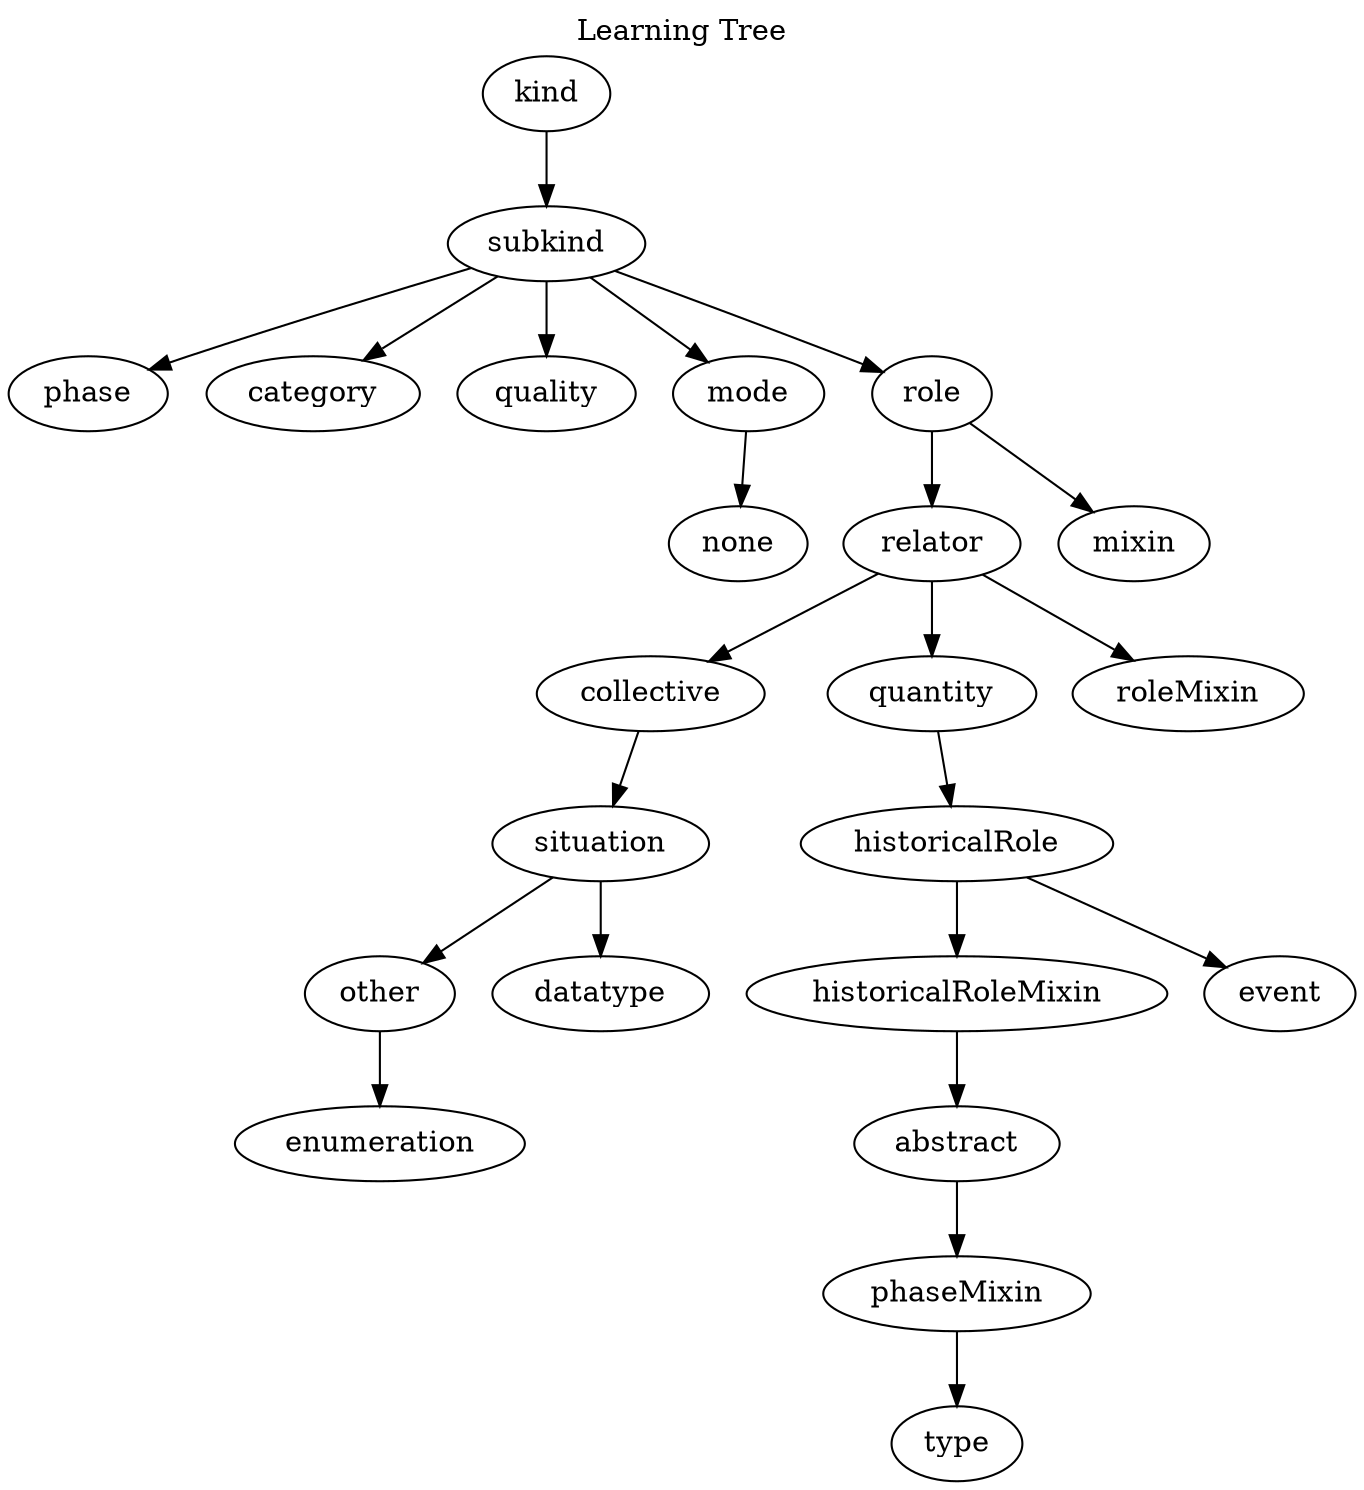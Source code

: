 strict digraph  {
label="Learning Tree";
labelloc=t;
labeljust=c;
kind;
subkind;
phase;
category;
quality;
mode;
role;
relator;
mixin;
collective;
quantity;
roleMixin;
situation;
historicalRole;
historicalRoleMixin;
event;
abstract;
phaseMixin;
type;
none;
other;
datatype;
enumeration;
kind -> subkind;
subkind -> phase;
subkind -> category;
subkind -> quality;
subkind -> mode;
subkind -> role;
mode -> none;
role -> relator;
role -> mixin;
relator -> collective;
relator -> quantity;
relator -> roleMixin;
collective -> situation;
quantity -> historicalRole;
situation -> other;
situation -> datatype;
historicalRole -> historicalRoleMixin;
historicalRole -> event;
historicalRoleMixin -> abstract;
abstract -> phaseMixin;
phaseMixin -> type;
other -> enumeration;
}

